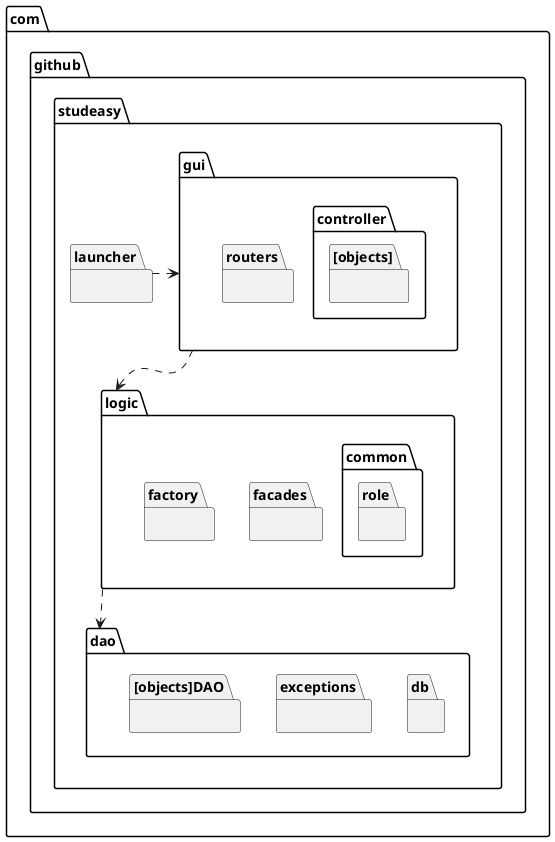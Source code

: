 @startuml
package com.github.studeasy{
    package launcher{}

    package dao{
        package db{}
        package exceptions{}
        package "[objects]DAO"{}
    }

    package logic{
      package common{
          package role{}
      }
      package facades{}
      package factory{}
  }

    package gui{
        package controller{
            package "[objects]"{}
        }
        package routers{}
    }

    launcher .right.> gui
    gui ..> logic
    logic ..> dao
}
@enduml